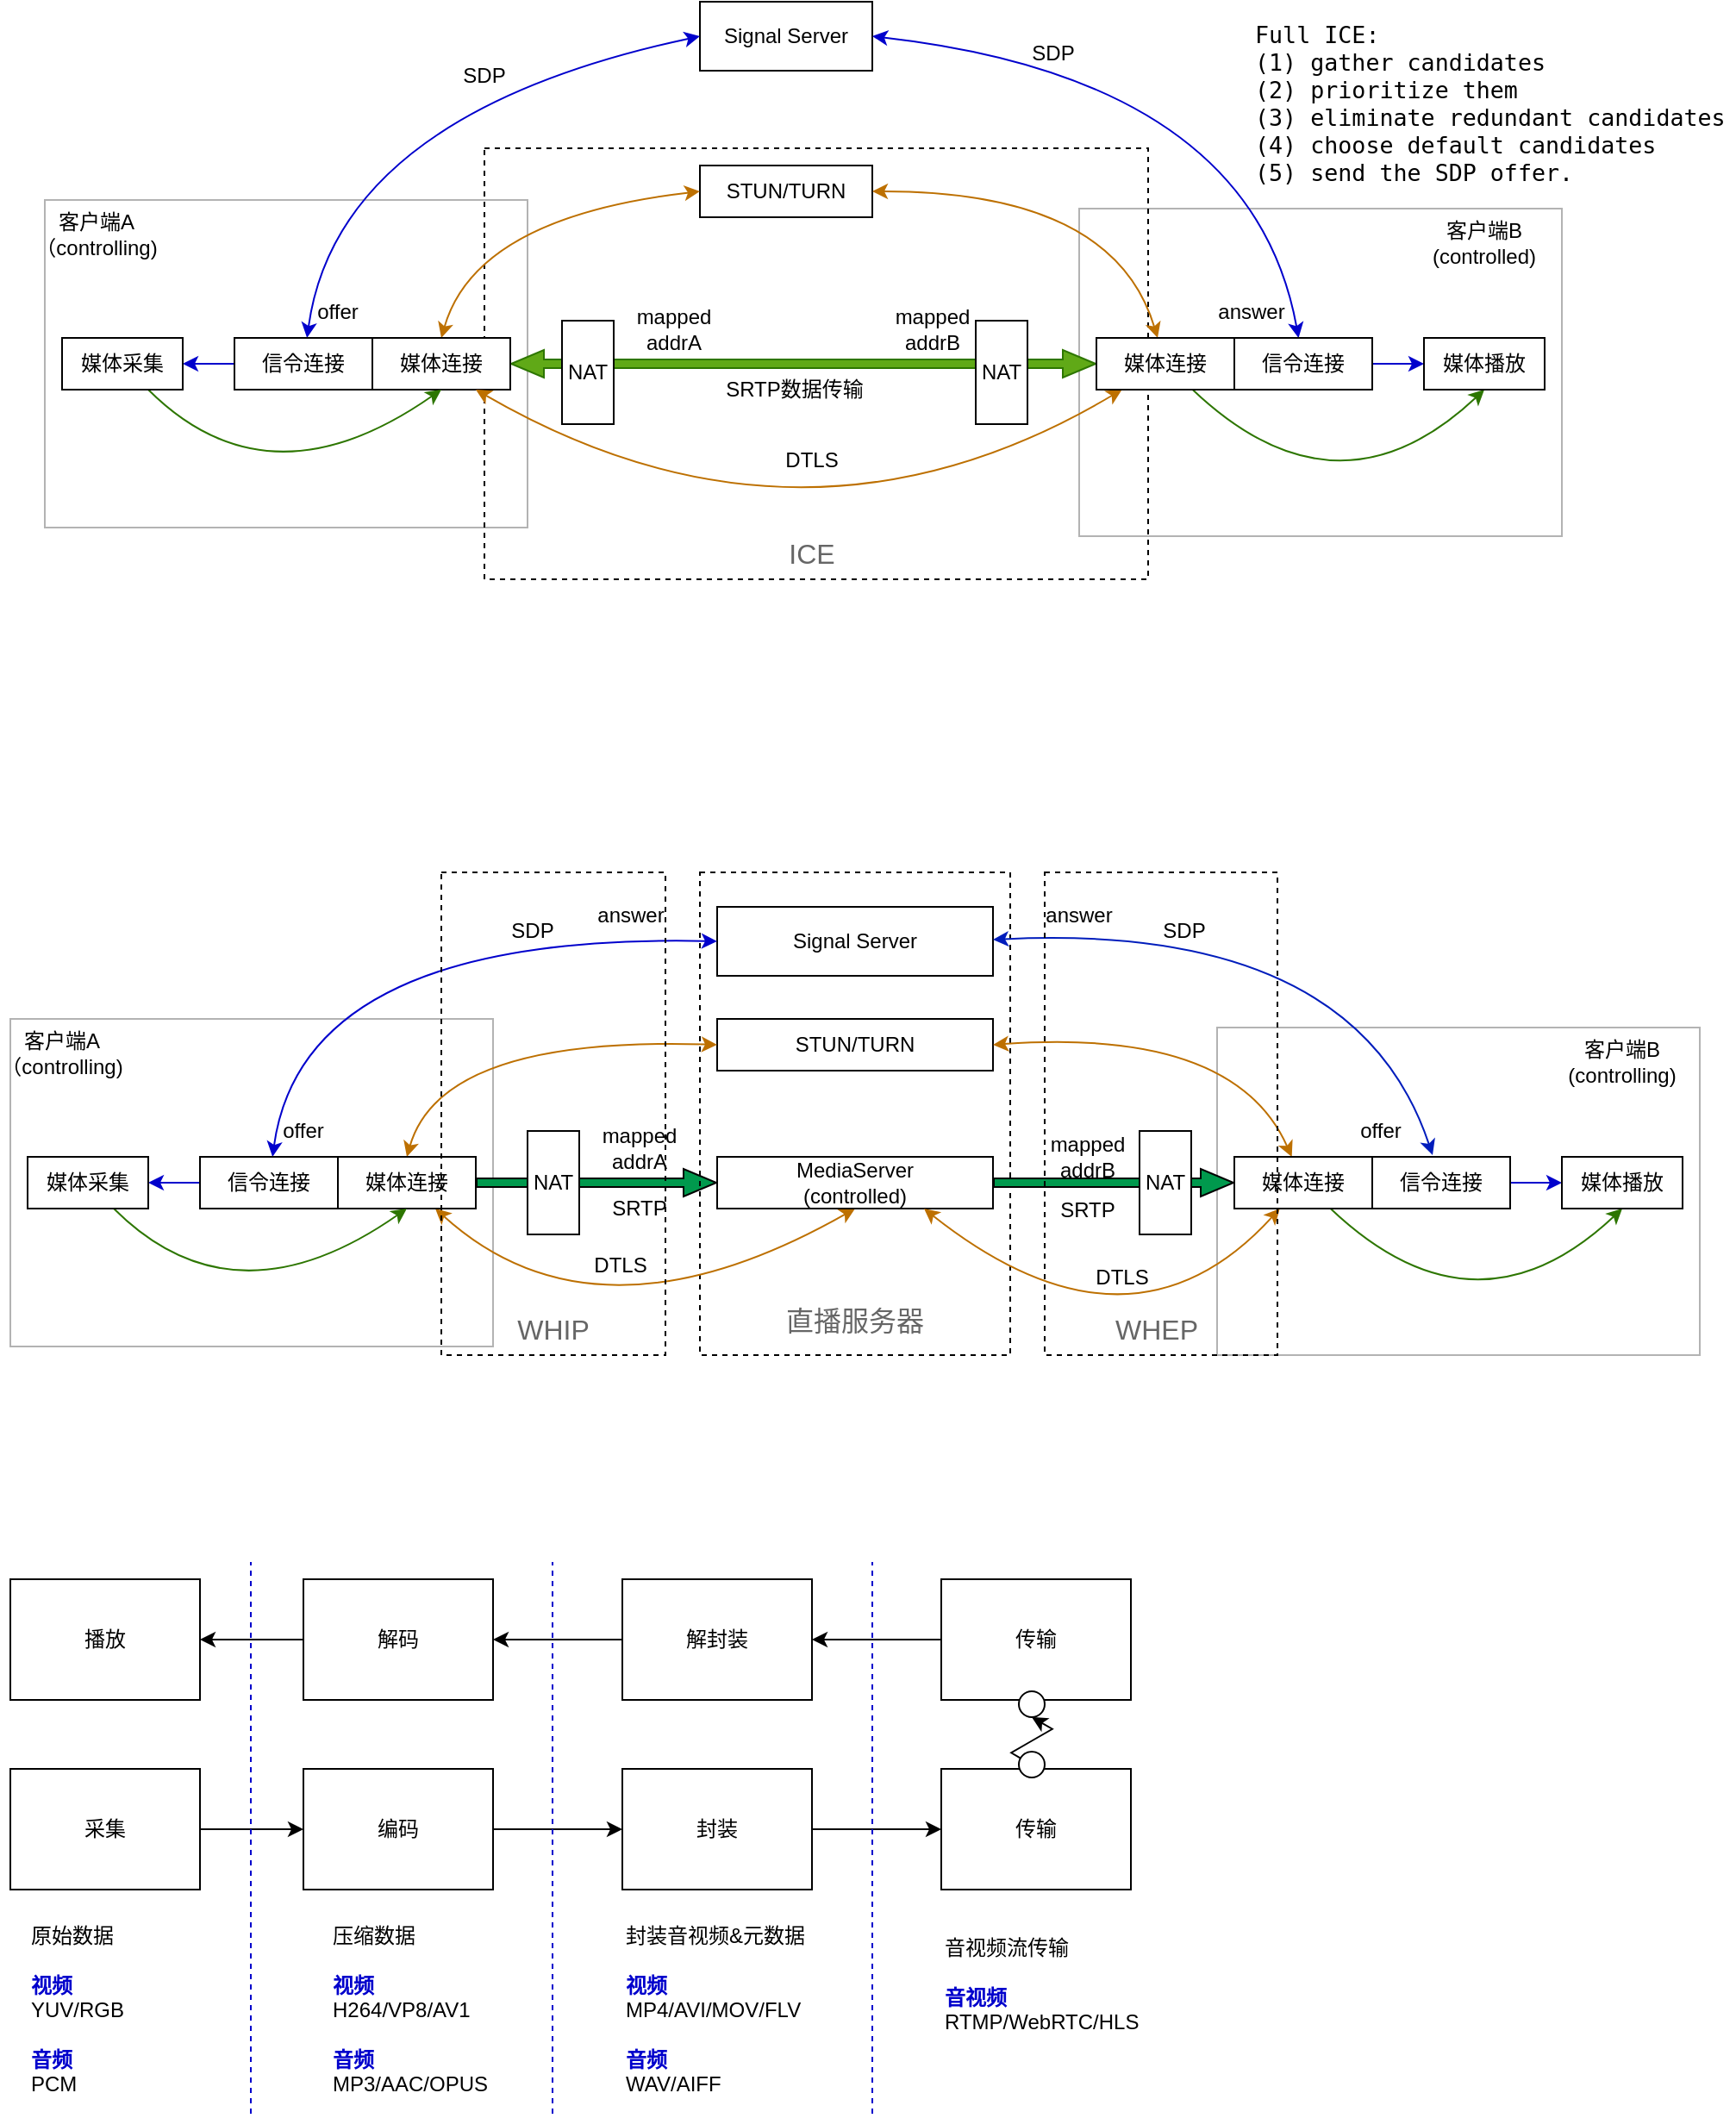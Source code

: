 <mxfile version="24.7.17">
  <diagram name="第 1 页" id="owkQgnzdtFRWlvkB8-gK">
    <mxGraphModel dx="1018" dy="654" grid="1" gridSize="10" guides="1" tooltips="1" connect="1" arrows="1" fold="1" page="1" pageScale="1" pageWidth="3300" pageHeight="4681" math="0" shadow="0">
      <root>
        <mxCell id="0" />
        <mxCell id="1" parent="0" />
        <mxCell id="veZpopAs-0BX4lOy77DJ-56" value="" style="rounded=0;whiteSpace=wrap;html=1;strokeColor=#B3B3B3;" vertex="1" parent="1">
          <mxGeometry x="310" y="705" width="280" height="190" as="geometry" />
        </mxCell>
        <mxCell id="veZpopAs-0BX4lOy77DJ-101" style="edgeStyle=orthogonalEdgeStyle;rounded=0;orthogonalLoop=1;jettySize=auto;html=1;entryX=0;entryY=0.5;entryDx=0;entryDy=0;shape=flexArrow;width=5;startWidth=10;endWidth=10;fillColor=#00994D;startArrow=none;startFill=0;" edge="1" parent="1" source="veZpopAs-0BX4lOy77DJ-65" target="veZpopAs-0BX4lOy77DJ-82">
          <mxGeometry relative="1" as="geometry" />
        </mxCell>
        <mxCell id="veZpopAs-0BX4lOy77DJ-1" value="" style="rounded=0;whiteSpace=wrap;html=1;strokeColor=#B3B3B3;" vertex="1" parent="1">
          <mxGeometry x="330" y="230" width="280" height="190" as="geometry" />
        </mxCell>
        <mxCell id="veZpopAs-0BX4lOy77DJ-22" value="" style="rounded=0;whiteSpace=wrap;html=1;strokeColor=#B3B3B3;" vertex="1" parent="1">
          <mxGeometry x="930" y="235" width="280" height="190" as="geometry" />
        </mxCell>
        <mxCell id="veZpopAs-0BX4lOy77DJ-43" value="" style="rounded=0;whiteSpace=wrap;html=1;dashed=1;fillColor=none;" vertex="1" parent="1">
          <mxGeometry x="585" y="200" width="385" height="250" as="geometry" />
        </mxCell>
        <mxCell id="veZpopAs-0BX4lOy77DJ-40" style="edgeStyle=orthogonalEdgeStyle;rounded=0;orthogonalLoop=1;jettySize=auto;html=1;entryX=0;entryY=0.5;entryDx=0;entryDy=0;shape=flexArrow;startArrow=block;width=5;startWidth=10;endWidth=10;fillColor=#60a917;strokeColor=#2D7600;" edge="1" parent="1" source="veZpopAs-0BX4lOy77DJ-7" target="veZpopAs-0BX4lOy77DJ-25">
          <mxGeometry relative="1" as="geometry" />
        </mxCell>
        <mxCell id="veZpopAs-0BX4lOy77DJ-3" value="Signal Server" style="rounded=0;whiteSpace=wrap;html=1;" vertex="1" parent="1">
          <mxGeometry x="710" y="115" width="100" height="40" as="geometry" />
        </mxCell>
        <mxCell id="veZpopAs-0BX4lOy77DJ-4" value="NAT" style="rounded=0;whiteSpace=wrap;html=1;" vertex="1" parent="1">
          <mxGeometry x="630" y="300" width="30" height="60" as="geometry" />
        </mxCell>
        <mxCell id="veZpopAs-0BX4lOy77DJ-5" value="NAT" style="rounded=0;whiteSpace=wrap;html=1;" vertex="1" parent="1">
          <mxGeometry x="870" y="300" width="30" height="60" as="geometry" />
        </mxCell>
        <mxCell id="veZpopAs-0BX4lOy77DJ-6" value="STUN/TURN" style="rounded=0;whiteSpace=wrap;html=1;" vertex="1" parent="1">
          <mxGeometry x="710" y="210" width="100" height="30" as="geometry" />
        </mxCell>
        <mxCell id="veZpopAs-0BX4lOy77DJ-11" style="rounded=0;orthogonalLoop=1;jettySize=auto;html=1;entryX=0;entryY=0.5;entryDx=0;entryDy=0;curved=1;exitX=0.5;exitY=0;exitDx=0;exitDy=0;startArrow=classic;startFill=1;fillColor=#f0a30a;strokeColor=#BD7000;" edge="1" parent="1" source="veZpopAs-0BX4lOy77DJ-7" target="veZpopAs-0BX4lOy77DJ-6">
          <mxGeometry relative="1" as="geometry">
            <Array as="points">
              <mxPoint x="580" y="240" />
            </Array>
          </mxGeometry>
        </mxCell>
        <mxCell id="veZpopAs-0BX4lOy77DJ-7" value="媒体连接" style="rounded=0;whiteSpace=wrap;html=1;" vertex="1" parent="1">
          <mxGeometry x="520" y="310" width="80" height="30" as="geometry" />
        </mxCell>
        <mxCell id="veZpopAs-0BX4lOy77DJ-15" style="rounded=0;orthogonalLoop=1;jettySize=auto;html=1;entryX=0;entryY=0.5;entryDx=0;entryDy=0;curved=1;startArrow=classic;startFill=1;strokeColor=#0000CC;" edge="1" parent="1" source="veZpopAs-0BX4lOy77DJ-8" target="veZpopAs-0BX4lOy77DJ-3">
          <mxGeometry relative="1" as="geometry">
            <Array as="points">
              <mxPoint x="500" y="180" />
            </Array>
          </mxGeometry>
        </mxCell>
        <mxCell id="veZpopAs-0BX4lOy77DJ-19" style="edgeStyle=orthogonalEdgeStyle;rounded=0;orthogonalLoop=1;jettySize=auto;html=1;entryX=1;entryY=0.5;entryDx=0;entryDy=0;strokeColor=#0000CC;" edge="1" parent="1" source="veZpopAs-0BX4lOy77DJ-8" target="veZpopAs-0BX4lOy77DJ-18">
          <mxGeometry relative="1" as="geometry" />
        </mxCell>
        <mxCell id="veZpopAs-0BX4lOy77DJ-8" value="信令连接" style="rounded=0;whiteSpace=wrap;html=1;" vertex="1" parent="1">
          <mxGeometry x="440" y="310" width="80" height="30" as="geometry" />
        </mxCell>
        <mxCell id="veZpopAs-0BX4lOy77DJ-9" value="客户端A（controlling)" style="text;html=1;align=center;verticalAlign=middle;whiteSpace=wrap;rounded=0;" vertex="1" parent="1">
          <mxGeometry x="330" y="235" width="60" height="30" as="geometry" />
        </mxCell>
        <mxCell id="veZpopAs-0BX4lOy77DJ-13" value="mapped&lt;div&gt;addrA&lt;/div&gt;" style="text;html=1;align=center;verticalAlign=middle;whiteSpace=wrap;rounded=0;" vertex="1" parent="1">
          <mxGeometry x="650" y="290" width="90" height="30" as="geometry" />
        </mxCell>
        <mxCell id="veZpopAs-0BX4lOy77DJ-14" value="mapped&lt;div&gt;addrB&lt;/div&gt;" style="text;html=1;align=center;verticalAlign=middle;whiteSpace=wrap;rounded=0;" vertex="1" parent="1">
          <mxGeometry x="800" y="290" width="90" height="30" as="geometry" />
        </mxCell>
        <mxCell id="veZpopAs-0BX4lOy77DJ-16" value="SDP" style="text;html=1;align=center;verticalAlign=middle;whiteSpace=wrap;rounded=0;" vertex="1" parent="1">
          <mxGeometry x="570" y="150" width="30" height="15" as="geometry" />
        </mxCell>
        <mxCell id="veZpopAs-0BX4lOy77DJ-17" value="offer" style="text;html=1;align=center;verticalAlign=middle;whiteSpace=wrap;rounded=0;" vertex="1" parent="1">
          <mxGeometry x="470" y="280" width="60" height="30" as="geometry" />
        </mxCell>
        <mxCell id="veZpopAs-0BX4lOy77DJ-20" style="rounded=0;orthogonalLoop=1;jettySize=auto;html=1;entryX=0.5;entryY=1;entryDx=0;entryDy=0;curved=1;fillColor=#60a917;strokeColor=#2D7600;" edge="1" parent="1" source="veZpopAs-0BX4lOy77DJ-18" target="veZpopAs-0BX4lOy77DJ-7">
          <mxGeometry relative="1" as="geometry">
            <Array as="points">
              <mxPoint x="460" y="410" />
            </Array>
          </mxGeometry>
        </mxCell>
        <mxCell id="veZpopAs-0BX4lOy77DJ-18" value="媒体采集" style="rounded=0;whiteSpace=wrap;html=1;" vertex="1" parent="1">
          <mxGeometry x="340" y="310" width="70" height="30" as="geometry" />
        </mxCell>
        <mxCell id="veZpopAs-0BX4lOy77DJ-31" style="rounded=0;orthogonalLoop=1;jettySize=auto;html=1;entryX=1;entryY=0.5;entryDx=0;entryDy=0;curved=1;startArrow=classic;startFill=1;strokeColor=#0000CC;" edge="1" parent="1" source="veZpopAs-0BX4lOy77DJ-23" target="veZpopAs-0BX4lOy77DJ-3">
          <mxGeometry relative="1" as="geometry">
            <Array as="points">
              <mxPoint x="1030" y="160" />
            </Array>
          </mxGeometry>
        </mxCell>
        <mxCell id="veZpopAs-0BX4lOy77DJ-50" style="edgeStyle=orthogonalEdgeStyle;rounded=0;orthogonalLoop=1;jettySize=auto;html=1;strokeColor=#0000CC;" edge="1" parent="1" source="veZpopAs-0BX4lOy77DJ-23" target="veZpopAs-0BX4lOy77DJ-29">
          <mxGeometry relative="1" as="geometry" />
        </mxCell>
        <mxCell id="veZpopAs-0BX4lOy77DJ-23" value="信令连接" style="rounded=0;whiteSpace=wrap;html=1;" vertex="1" parent="1">
          <mxGeometry x="1020" y="310" width="80" height="30" as="geometry" />
        </mxCell>
        <mxCell id="veZpopAs-0BX4lOy77DJ-30" style="rounded=0;orthogonalLoop=1;jettySize=auto;html=1;entryX=1;entryY=0.5;entryDx=0;entryDy=0;curved=1;startArrow=classic;startFill=1;fillColor=#f0a30a;strokeColor=#BD7000;" edge="1" parent="1" source="veZpopAs-0BX4lOy77DJ-25" target="veZpopAs-0BX4lOy77DJ-6">
          <mxGeometry relative="1" as="geometry">
            <Array as="points">
              <mxPoint x="950" y="225" />
            </Array>
          </mxGeometry>
        </mxCell>
        <mxCell id="veZpopAs-0BX4lOy77DJ-42" style="rounded=0;orthogonalLoop=1;jettySize=auto;html=1;entryX=0.5;entryY=1;entryDx=0;entryDy=0;curved=1;fillColor=#60a917;strokeColor=#2D7600;" edge="1" parent="1" source="veZpopAs-0BX4lOy77DJ-25" target="veZpopAs-0BX4lOy77DJ-29">
          <mxGeometry relative="1" as="geometry">
            <Array as="points">
              <mxPoint x="1080" y="420" />
            </Array>
          </mxGeometry>
        </mxCell>
        <mxCell id="veZpopAs-0BX4lOy77DJ-45" style="rounded=0;orthogonalLoop=1;jettySize=auto;html=1;entryX=0.75;entryY=1;entryDx=0;entryDy=0;curved=1;startArrow=classic;startFill=1;fillColor=#f0a30a;strokeColor=#BD7000;" edge="1" parent="1" source="veZpopAs-0BX4lOy77DJ-25" target="veZpopAs-0BX4lOy77DJ-7">
          <mxGeometry relative="1" as="geometry">
            <Array as="points">
              <mxPoint x="770" y="450" />
            </Array>
          </mxGeometry>
        </mxCell>
        <mxCell id="veZpopAs-0BX4lOy77DJ-25" value="媒体连接" style="rounded=0;whiteSpace=wrap;html=1;" vertex="1" parent="1">
          <mxGeometry x="940" y="310" width="80" height="30" as="geometry" />
        </mxCell>
        <mxCell id="veZpopAs-0BX4lOy77DJ-26" value="客户端B&lt;div&gt;(controlled)&lt;/div&gt;" style="text;html=1;align=center;verticalAlign=middle;whiteSpace=wrap;rounded=0;" vertex="1" parent="1">
          <mxGeometry x="1135" y="240" width="60" height="30" as="geometry" />
        </mxCell>
        <mxCell id="veZpopAs-0BX4lOy77DJ-29" value="媒体播放" style="rounded=0;whiteSpace=wrap;html=1;" vertex="1" parent="1">
          <mxGeometry x="1130" y="310" width="70" height="30" as="geometry" />
        </mxCell>
        <mxCell id="veZpopAs-0BX4lOy77DJ-32" value="answer" style="text;html=1;align=center;verticalAlign=middle;whiteSpace=wrap;rounded=0;" vertex="1" parent="1">
          <mxGeometry x="1000" y="280" width="60" height="30" as="geometry" />
        </mxCell>
        <mxCell id="veZpopAs-0BX4lOy77DJ-33" value="SDP" style="text;html=1;align=center;verticalAlign=middle;whiteSpace=wrap;rounded=0;" vertex="1" parent="1">
          <mxGeometry x="900" y="140" width="30" height="10" as="geometry" />
        </mxCell>
        <mxCell id="veZpopAs-0BX4lOy77DJ-44" value="&lt;font style=&quot;font-size: 16px;&quot;&gt;ICE&lt;/font&gt;" style="text;html=1;align=center;verticalAlign=middle;whiteSpace=wrap;rounded=0;fontColor=#666666;" vertex="1" parent="1">
          <mxGeometry x="740" y="420" width="70" height="30" as="geometry" />
        </mxCell>
        <mxCell id="veZpopAs-0BX4lOy77DJ-46" value="DTLS" style="text;html=1;align=center;verticalAlign=middle;whiteSpace=wrap;rounded=0;" vertex="1" parent="1">
          <mxGeometry x="760" y="376" width="30" height="10" as="geometry" />
        </mxCell>
        <mxCell id="veZpopAs-0BX4lOy77DJ-51" value="&lt;pre class=&quot;newpage&quot; style=&quot;font-size: 13.333px; margin-top: 0px; margin-bottom: 0px; break-before: page; color: rgb(0, 0, 0); font-style: normal; font-variant-ligatures: normal; font-variant-caps: normal; font-weight: 400; letter-spacing: normal; orphans: 2; text-align: start; text-indent: 0px; text-transform: none; widows: 2; word-spacing: 0px; -webkit-text-stroke-width: 0px; text-decoration-thickness: initial; text-decoration-style: initial; text-decoration-color: initial;&quot;&gt;Full ICE:&lt;/pre&gt;&lt;pre class=&quot;newpage&quot; style=&quot;font-size: 13.333px; margin-top: 0px; margin-bottom: 0px; break-before: page; color: rgb(0, 0, 0); font-style: normal; font-variant-ligatures: normal; font-variant-caps: normal; font-weight: 400; letter-spacing: normal; orphans: 2; text-align: start; text-indent: 0px; text-transform: none; widows: 2; word-spacing: 0px; -webkit-text-stroke-width: 0px; text-decoration-thickness: initial; text-decoration-style: initial; text-decoration-color: initial;&quot;&gt;(1) gather candidates&lt;/pre&gt;&lt;pre class=&quot;newpage&quot; style=&quot;font-size: 13.333px; margin-top: 0px; margin-bottom: 0px; break-before: page; color: rgb(0, 0, 0); font-style: normal; font-variant-ligatures: normal; font-variant-caps: normal; font-weight: 400; letter-spacing: normal; orphans: 2; text-align: start; text-indent: 0px; text-transform: none; widows: 2; word-spacing: 0px; -webkit-text-stroke-width: 0px; text-decoration-thickness: initial; text-decoration-style: initial; text-decoration-color: initial;&quot;&gt;(2) prioritize them&lt;/pre&gt;&lt;pre class=&quot;newpage&quot; style=&quot;font-size: 13.333px; margin-top: 0px; margin-bottom: 0px; break-before: page; color: rgb(0, 0, 0); font-style: normal; font-variant-ligatures: normal; font-variant-caps: normal; font-weight: 400; letter-spacing: normal; orphans: 2; text-align: start; text-indent: 0px; text-transform: none; widows: 2; word-spacing: 0px; -webkit-text-stroke-width: 0px; text-decoration-thickness: initial; text-decoration-style: initial; text-decoration-color: initial;&quot;&gt;(3) eliminate redundant candidates&lt;/pre&gt;&lt;pre class=&quot;newpage&quot; style=&quot;font-size: 13.333px; margin-top: 0px; margin-bottom: 0px; break-before: page; color: rgb(0, 0, 0); font-style: normal; font-variant-ligatures: normal; font-variant-caps: normal; font-weight: 400; letter-spacing: normal; orphans: 2; text-align: start; text-indent: 0px; text-transform: none; widows: 2; word-spacing: 0px; -webkit-text-stroke-width: 0px; text-decoration-thickness: initial; text-decoration-style: initial; text-decoration-color: initial;&quot;&gt;(4) choose default candidates&lt;/pre&gt;&lt;pre class=&quot;newpage&quot; style=&quot;font-size: 13.333px; margin-top: 0px; margin-bottom: 0px; break-before: page; color: rgb(0, 0, 0); font-style: normal; font-variant-ligatures: normal; font-variant-caps: normal; font-weight: 400; letter-spacing: normal; orphans: 2; text-align: start; text-indent: 0px; text-transform: none; widows: 2; word-spacing: 0px; -webkit-text-stroke-width: 0px; text-decoration-thickness: initial; text-decoration-style: initial; text-decoration-color: initial;&quot;&gt;(5) send the SDP offer.&lt;/pre&gt;" style="text;whiteSpace=wrap;html=1;" vertex="1" parent="1">
          <mxGeometry x="1030" y="120" width="280" height="115" as="geometry" />
        </mxCell>
        <mxCell id="veZpopAs-0BX4lOy77DJ-55" value="SRTP数据传输" style="text;html=1;align=center;verticalAlign=middle;whiteSpace=wrap;rounded=0;" vertex="1" parent="1">
          <mxGeometry x="720" y="335" width="90" height="10" as="geometry" />
        </mxCell>
        <mxCell id="veZpopAs-0BX4lOy77DJ-58" value="" style="rounded=0;whiteSpace=wrap;html=1;dashed=1;fillColor=none;" vertex="1" parent="1">
          <mxGeometry x="710" y="620" width="180" height="280" as="geometry" />
        </mxCell>
        <mxCell id="veZpopAs-0BX4lOy77DJ-60" value="Signal Server" style="rounded=0;whiteSpace=wrap;html=1;" vertex="1" parent="1">
          <mxGeometry x="720" y="640" width="160" height="40" as="geometry" />
        </mxCell>
        <mxCell id="veZpopAs-0BX4lOy77DJ-61" value="NAT" style="rounded=0;whiteSpace=wrap;html=1;" vertex="1" parent="1">
          <mxGeometry x="610" y="770" width="30" height="60" as="geometry" />
        </mxCell>
        <mxCell id="veZpopAs-0BX4lOy77DJ-63" value="STUN/TURN" style="rounded=0;whiteSpace=wrap;html=1;" vertex="1" parent="1">
          <mxGeometry x="720" y="705" width="160" height="30" as="geometry" />
        </mxCell>
        <mxCell id="veZpopAs-0BX4lOy77DJ-64" style="rounded=0;orthogonalLoop=1;jettySize=auto;html=1;entryX=0;entryY=0.5;entryDx=0;entryDy=0;curved=1;exitX=0.5;exitY=0;exitDx=0;exitDy=0;startArrow=classic;startFill=1;fillColor=#f0a30a;strokeColor=#BD7000;" edge="1" parent="1" source="veZpopAs-0BX4lOy77DJ-65" target="veZpopAs-0BX4lOy77DJ-63">
          <mxGeometry relative="1" as="geometry">
            <Array as="points">
              <mxPoint x="560" y="715" />
            </Array>
          </mxGeometry>
        </mxCell>
        <mxCell id="veZpopAs-0BX4lOy77DJ-112" style="rounded=0;orthogonalLoop=1;jettySize=auto;html=1;entryX=0.5;entryY=1;entryDx=0;entryDy=0;curved=1;fillColor=#f0a30a;strokeColor=#BD7000;startArrow=classic;startFill=1;" edge="1" parent="1" source="veZpopAs-0BX4lOy77DJ-65" target="veZpopAs-0BX4lOy77DJ-82">
          <mxGeometry relative="1" as="geometry">
            <Array as="points">
              <mxPoint x="650" y="900" />
            </Array>
          </mxGeometry>
        </mxCell>
        <mxCell id="veZpopAs-0BX4lOy77DJ-65" value="媒体连接" style="rounded=0;whiteSpace=wrap;html=1;" vertex="1" parent="1">
          <mxGeometry x="500" y="785" width="80" height="30" as="geometry" />
        </mxCell>
        <mxCell id="veZpopAs-0BX4lOy77DJ-66" style="rounded=0;orthogonalLoop=1;jettySize=auto;html=1;entryX=0;entryY=0.5;entryDx=0;entryDy=0;curved=1;startArrow=classic;startFill=1;strokeColor=#0000CC;" edge="1" parent="1" source="veZpopAs-0BX4lOy77DJ-68" target="veZpopAs-0BX4lOy77DJ-60">
          <mxGeometry relative="1" as="geometry">
            <Array as="points">
              <mxPoint x="480" y="655" />
            </Array>
          </mxGeometry>
        </mxCell>
        <mxCell id="veZpopAs-0BX4lOy77DJ-67" style="edgeStyle=orthogonalEdgeStyle;rounded=0;orthogonalLoop=1;jettySize=auto;html=1;entryX=1;entryY=0.5;entryDx=0;entryDy=0;strokeColor=#0000CC;" edge="1" parent="1" source="veZpopAs-0BX4lOy77DJ-68" target="veZpopAs-0BX4lOy77DJ-75">
          <mxGeometry relative="1" as="geometry" />
        </mxCell>
        <mxCell id="veZpopAs-0BX4lOy77DJ-68" value="信令连接" style="rounded=0;whiteSpace=wrap;html=1;" vertex="1" parent="1">
          <mxGeometry x="420" y="785" width="80" height="30" as="geometry" />
        </mxCell>
        <mxCell id="veZpopAs-0BX4lOy77DJ-69" value="客户端A（controlling)" style="text;html=1;align=center;verticalAlign=middle;whiteSpace=wrap;rounded=0;" vertex="1" parent="1">
          <mxGeometry x="310" y="710" width="60" height="30" as="geometry" />
        </mxCell>
        <mxCell id="veZpopAs-0BX4lOy77DJ-70" value="mapped&lt;div&gt;addrA&lt;/div&gt;" style="text;html=1;align=center;verticalAlign=middle;whiteSpace=wrap;rounded=0;" vertex="1" parent="1">
          <mxGeometry x="630" y="765" width="90" height="30" as="geometry" />
        </mxCell>
        <mxCell id="veZpopAs-0BX4lOy77DJ-71" value="mapped&lt;div&gt;addrB&lt;/div&gt;" style="text;html=1;align=center;verticalAlign=middle;whiteSpace=wrap;rounded=0;" vertex="1" parent="1">
          <mxGeometry x="890" y="770" width="90" height="30" as="geometry" />
        </mxCell>
        <mxCell id="veZpopAs-0BX4lOy77DJ-72" value="SDP" style="text;html=1;align=center;verticalAlign=middle;whiteSpace=wrap;rounded=0;" vertex="1" parent="1">
          <mxGeometry x="598" y="646" width="30" height="15" as="geometry" />
        </mxCell>
        <mxCell id="veZpopAs-0BX4lOy77DJ-73" value="offer" style="text;html=1;align=center;verticalAlign=middle;whiteSpace=wrap;rounded=0;" vertex="1" parent="1">
          <mxGeometry x="450" y="755" width="60" height="30" as="geometry" />
        </mxCell>
        <mxCell id="veZpopAs-0BX4lOy77DJ-74" style="rounded=0;orthogonalLoop=1;jettySize=auto;html=1;entryX=0.5;entryY=1;entryDx=0;entryDy=0;curved=1;fillColor=#60a917;strokeColor=#2D7600;" edge="1" parent="1" source="veZpopAs-0BX4lOy77DJ-75" target="veZpopAs-0BX4lOy77DJ-65">
          <mxGeometry relative="1" as="geometry">
            <Array as="points">
              <mxPoint x="440" y="885" />
            </Array>
          </mxGeometry>
        </mxCell>
        <mxCell id="veZpopAs-0BX4lOy77DJ-75" value="媒体采集" style="rounded=0;whiteSpace=wrap;html=1;" vertex="1" parent="1">
          <mxGeometry x="320" y="785" width="70" height="30" as="geometry" />
        </mxCell>
        <mxCell id="veZpopAs-0BX4lOy77DJ-82" value="&lt;div&gt;MediaServer&lt;/div&gt;&lt;div&gt;(controlled)&lt;/div&gt;" style="rounded=0;whiteSpace=wrap;html=1;" vertex="1" parent="1">
          <mxGeometry x="720" y="785" width="160" height="30" as="geometry" />
        </mxCell>
        <mxCell id="veZpopAs-0BX4lOy77DJ-87" value="&lt;font style=&quot;font-size: 16px;&quot;&gt;直播服务器&lt;/font&gt;" style="text;html=1;align=center;verticalAlign=middle;whiteSpace=wrap;rounded=0;fontColor=#666666;" vertex="1" parent="1">
          <mxGeometry x="750" y="865" width="100" height="30" as="geometry" />
        </mxCell>
        <mxCell id="veZpopAs-0BX4lOy77DJ-88" value="DTLS" style="text;html=1;align=center;verticalAlign=middle;whiteSpace=wrap;rounded=0;" vertex="1" parent="1">
          <mxGeometry x="649" y="843" width="30" height="10" as="geometry" />
        </mxCell>
        <mxCell id="veZpopAs-0BX4lOy77DJ-90" value="SRTP" style="text;html=1;align=center;verticalAlign=middle;whiteSpace=wrap;rounded=0;" vertex="1" parent="1">
          <mxGeometry x="650" y="810" width="50" height="10" as="geometry" />
        </mxCell>
        <mxCell id="veZpopAs-0BX4lOy77DJ-91" value="" style="rounded=0;whiteSpace=wrap;html=1;strokeColor=#B3B3B3;" vertex="1" parent="1">
          <mxGeometry x="1010" y="710" width="280" height="190" as="geometry" />
        </mxCell>
        <mxCell id="veZpopAs-0BX4lOy77DJ-92" style="edgeStyle=orthogonalEdgeStyle;rounded=0;orthogonalLoop=1;jettySize=auto;html=1;strokeColor=#0000CC;" edge="1" parent="1" source="veZpopAs-0BX4lOy77DJ-93" target="veZpopAs-0BX4lOy77DJ-97">
          <mxGeometry relative="1" as="geometry" />
        </mxCell>
        <mxCell id="veZpopAs-0BX4lOy77DJ-108" style="rounded=0;orthogonalLoop=1;jettySize=auto;html=1;entryX=1;entryY=0.5;entryDx=0;entryDy=0;curved=1;fillColor=#0050ef;strokeColor=#001DBC;startArrow=classic;startFill=1;" edge="1" parent="1">
          <mxGeometry relative="1" as="geometry">
            <mxPoint x="1135" y="784" as="sourcePoint" />
            <mxPoint x="880" y="659" as="targetPoint" />
            <Array as="points">
              <mxPoint x="1090" y="649" />
            </Array>
          </mxGeometry>
        </mxCell>
        <mxCell id="veZpopAs-0BX4lOy77DJ-93" value="信令连接" style="rounded=0;whiteSpace=wrap;html=1;" vertex="1" parent="1">
          <mxGeometry x="1100" y="785" width="80" height="30" as="geometry" />
        </mxCell>
        <mxCell id="veZpopAs-0BX4lOy77DJ-94" style="rounded=0;orthogonalLoop=1;jettySize=auto;html=1;entryX=0.5;entryY=1;entryDx=0;entryDy=0;curved=1;fillColor=#60a917;strokeColor=#2D7600;" edge="1" parent="1" source="veZpopAs-0BX4lOy77DJ-95" target="veZpopAs-0BX4lOy77DJ-97">
          <mxGeometry relative="1" as="geometry">
            <Array as="points">
              <mxPoint x="1160" y="895" />
            </Array>
          </mxGeometry>
        </mxCell>
        <mxCell id="veZpopAs-0BX4lOy77DJ-103" style="edgeStyle=orthogonalEdgeStyle;rounded=0;orthogonalLoop=1;jettySize=auto;html=1;entryX=1;entryY=0.5;entryDx=0;entryDy=0;strokeColor=default;shape=flexArrow;startArrow=block;width=5;startWidth=10;endWidth=10;fillColor=#00994D;endArrow=none;endFill=0;" edge="1" parent="1" source="veZpopAs-0BX4lOy77DJ-95" target="veZpopAs-0BX4lOy77DJ-82">
          <mxGeometry relative="1" as="geometry" />
        </mxCell>
        <mxCell id="veZpopAs-0BX4lOy77DJ-107" style="rounded=0;orthogonalLoop=1;jettySize=auto;html=1;entryX=1;entryY=0.5;entryDx=0;entryDy=0;curved=1;startArrow=classic;startFill=1;strokeColor=#BD7000;fillColor=#f0a30a;" edge="1" parent="1" source="veZpopAs-0BX4lOy77DJ-95" target="veZpopAs-0BX4lOy77DJ-63">
          <mxGeometry relative="1" as="geometry">
            <Array as="points">
              <mxPoint x="1020" y="710" />
            </Array>
          </mxGeometry>
        </mxCell>
        <mxCell id="veZpopAs-0BX4lOy77DJ-113" style="rounded=0;orthogonalLoop=1;jettySize=auto;html=1;entryX=0.75;entryY=1;entryDx=0;entryDy=0;curved=1;startArrow=classic;startFill=1;fillColor=#f0a30a;strokeColor=#BD7000;" edge="1" parent="1" source="veZpopAs-0BX4lOy77DJ-95" target="veZpopAs-0BX4lOy77DJ-82">
          <mxGeometry relative="1" as="geometry">
            <Array as="points">
              <mxPoint x="960" y="910" />
            </Array>
          </mxGeometry>
        </mxCell>
        <mxCell id="veZpopAs-0BX4lOy77DJ-95" value="媒体连接" style="rounded=0;whiteSpace=wrap;html=1;" vertex="1" parent="1">
          <mxGeometry x="1020" y="785" width="80" height="30" as="geometry" />
        </mxCell>
        <mxCell id="veZpopAs-0BX4lOy77DJ-96" value="客户端B&lt;div&gt;(controlling)&lt;/div&gt;" style="text;html=1;align=center;verticalAlign=middle;whiteSpace=wrap;rounded=0;" vertex="1" parent="1">
          <mxGeometry x="1215" y="715" width="60" height="30" as="geometry" />
        </mxCell>
        <mxCell id="veZpopAs-0BX4lOy77DJ-97" value="媒体播放" style="rounded=0;whiteSpace=wrap;html=1;" vertex="1" parent="1">
          <mxGeometry x="1210" y="785" width="70" height="30" as="geometry" />
        </mxCell>
        <mxCell id="veZpopAs-0BX4lOy77DJ-98" value="answer" style="text;html=1;align=center;verticalAlign=middle;whiteSpace=wrap;rounded=0;" vertex="1" parent="1">
          <mxGeometry x="640" y="630" width="60" height="30" as="geometry" />
        </mxCell>
        <mxCell id="veZpopAs-0BX4lOy77DJ-100" value="SRTP" style="text;html=1;align=center;verticalAlign=middle;whiteSpace=wrap;rounded=0;" vertex="1" parent="1">
          <mxGeometry x="910" y="811" width="50" height="10" as="geometry" />
        </mxCell>
        <mxCell id="veZpopAs-0BX4lOy77DJ-106" value="NAT" style="rounded=0;whiteSpace=wrap;html=1;" vertex="1" parent="1">
          <mxGeometry x="965" y="770" width="30" height="60" as="geometry" />
        </mxCell>
        <mxCell id="veZpopAs-0BX4lOy77DJ-109" value="answer" style="text;html=1;align=center;verticalAlign=middle;whiteSpace=wrap;rounded=0;" vertex="1" parent="1">
          <mxGeometry x="900" y="630" width="60" height="30" as="geometry" />
        </mxCell>
        <mxCell id="veZpopAs-0BX4lOy77DJ-110" value="offer" style="text;html=1;align=center;verticalAlign=middle;whiteSpace=wrap;rounded=0;" vertex="1" parent="1">
          <mxGeometry x="1075" y="755" width="60" height="30" as="geometry" />
        </mxCell>
        <mxCell id="veZpopAs-0BX4lOy77DJ-111" value="SDP" style="text;html=1;align=center;verticalAlign=middle;whiteSpace=wrap;rounded=0;" vertex="1" parent="1">
          <mxGeometry x="976" y="646" width="30" height="15" as="geometry" />
        </mxCell>
        <mxCell id="veZpopAs-0BX4lOy77DJ-114" value="DTLS" style="text;html=1;align=center;verticalAlign=middle;whiteSpace=wrap;rounded=0;" vertex="1" parent="1">
          <mxGeometry x="940" y="850" width="30" height="10" as="geometry" />
        </mxCell>
        <mxCell id="veZpopAs-0BX4lOy77DJ-120" value="" style="rounded=0;whiteSpace=wrap;html=1;dashed=1;fillColor=none;" vertex="1" parent="1">
          <mxGeometry x="560" y="620" width="130" height="280" as="geometry" />
        </mxCell>
        <mxCell id="veZpopAs-0BX4lOy77DJ-121" value="" style="rounded=0;whiteSpace=wrap;html=1;dashed=1;fillColor=none;" vertex="1" parent="1">
          <mxGeometry x="910" y="620" width="135" height="280" as="geometry" />
        </mxCell>
        <mxCell id="veZpopAs-0BX4lOy77DJ-122" value="&lt;font style=&quot;font-size: 16px;&quot;&gt;WHIP&lt;/font&gt;" style="text;html=1;align=center;verticalAlign=middle;whiteSpace=wrap;rounded=0;fontColor=#666666;" vertex="1" parent="1">
          <mxGeometry x="590" y="870" width="70" height="30" as="geometry" />
        </mxCell>
        <mxCell id="veZpopAs-0BX4lOy77DJ-123" value="&lt;font style=&quot;font-size: 16px;&quot;&gt;WHEP&lt;/font&gt;" style="text;html=1;align=center;verticalAlign=middle;whiteSpace=wrap;rounded=0;fontColor=#666666;" vertex="1" parent="1">
          <mxGeometry x="940" y="870" width="70" height="30" as="geometry" />
        </mxCell>
        <mxCell id="veZpopAs-0BX4lOy77DJ-131" style="edgeStyle=orthogonalEdgeStyle;rounded=0;orthogonalLoop=1;jettySize=auto;html=1;" edge="1" parent="1" source="veZpopAs-0BX4lOy77DJ-124" target="veZpopAs-0BX4lOy77DJ-128">
          <mxGeometry relative="1" as="geometry" />
        </mxCell>
        <mxCell id="veZpopAs-0BX4lOy77DJ-124" value="采集" style="rounded=0;whiteSpace=wrap;html=1;" vertex="1" parent="1">
          <mxGeometry x="310" y="1140" width="110" height="70" as="geometry" />
        </mxCell>
        <mxCell id="veZpopAs-0BX4lOy77DJ-132" style="edgeStyle=orthogonalEdgeStyle;rounded=0;orthogonalLoop=1;jettySize=auto;html=1;entryX=0;entryY=0.5;entryDx=0;entryDy=0;" edge="1" parent="1" source="veZpopAs-0BX4lOy77DJ-128" target="veZpopAs-0BX4lOy77DJ-129">
          <mxGeometry relative="1" as="geometry" />
        </mxCell>
        <mxCell id="veZpopAs-0BX4lOy77DJ-128" value="编码" style="rounded=0;whiteSpace=wrap;html=1;" vertex="1" parent="1">
          <mxGeometry x="480" y="1140" width="110" height="70" as="geometry" />
        </mxCell>
        <mxCell id="veZpopAs-0BX4lOy77DJ-133" style="edgeStyle=orthogonalEdgeStyle;rounded=0;orthogonalLoop=1;jettySize=auto;html=1;entryX=0;entryY=0.5;entryDx=0;entryDy=0;" edge="1" parent="1" source="veZpopAs-0BX4lOy77DJ-129" target="veZpopAs-0BX4lOy77DJ-130">
          <mxGeometry relative="1" as="geometry" />
        </mxCell>
        <mxCell id="veZpopAs-0BX4lOy77DJ-129" value="封装" style="rounded=0;whiteSpace=wrap;html=1;" vertex="1" parent="1">
          <mxGeometry x="665" y="1140" width="110" height="70" as="geometry" />
        </mxCell>
        <mxCell id="veZpopAs-0BX4lOy77DJ-130" value="传输" style="rounded=0;whiteSpace=wrap;html=1;" vertex="1" parent="1">
          <mxGeometry x="850" y="1140" width="110" height="70" as="geometry" />
        </mxCell>
        <mxCell id="veZpopAs-0BX4lOy77DJ-150" style="edgeStyle=orthogonalEdgeStyle;rounded=0;orthogonalLoop=1;jettySize=auto;html=1;entryX=1;entryY=0.5;entryDx=0;entryDy=0;" edge="1" parent="1" source="veZpopAs-0BX4lOy77DJ-135" target="veZpopAs-0BX4lOy77DJ-137">
          <mxGeometry relative="1" as="geometry" />
        </mxCell>
        <mxCell id="veZpopAs-0BX4lOy77DJ-135" value="传输" style="rounded=0;whiteSpace=wrap;html=1;" vertex="1" parent="1">
          <mxGeometry x="850" y="1030" width="110" height="70" as="geometry" />
        </mxCell>
        <mxCell id="veZpopAs-0BX4lOy77DJ-151" style="edgeStyle=orthogonalEdgeStyle;rounded=0;orthogonalLoop=1;jettySize=auto;html=1;" edge="1" parent="1" source="veZpopAs-0BX4lOy77DJ-137" target="veZpopAs-0BX4lOy77DJ-139">
          <mxGeometry relative="1" as="geometry" />
        </mxCell>
        <mxCell id="veZpopAs-0BX4lOy77DJ-137" value="解封装" style="rounded=0;whiteSpace=wrap;html=1;" vertex="1" parent="1">
          <mxGeometry x="665" y="1030" width="110" height="70" as="geometry" />
        </mxCell>
        <mxCell id="veZpopAs-0BX4lOy77DJ-152" style="edgeStyle=orthogonalEdgeStyle;rounded=0;orthogonalLoop=1;jettySize=auto;html=1;entryX=1;entryY=0.5;entryDx=0;entryDy=0;" edge="1" parent="1" source="veZpopAs-0BX4lOy77DJ-139" target="veZpopAs-0BX4lOy77DJ-140">
          <mxGeometry relative="1" as="geometry" />
        </mxCell>
        <mxCell id="veZpopAs-0BX4lOy77DJ-139" value="解码" style="rounded=0;whiteSpace=wrap;html=1;" vertex="1" parent="1">
          <mxGeometry x="480" y="1030" width="110" height="70" as="geometry" />
        </mxCell>
        <mxCell id="veZpopAs-0BX4lOy77DJ-140" value="播放" style="rounded=0;whiteSpace=wrap;html=1;" vertex="1" parent="1">
          <mxGeometry x="310" y="1030" width="110" height="70" as="geometry" />
        </mxCell>
        <mxCell id="veZpopAs-0BX4lOy77DJ-149" style="edgeStyle=isometricEdgeStyle;rounded=0;orthogonalLoop=1;jettySize=auto;html=1;entryX=0.5;entryY=1;entryDx=0;entryDy=0;elbow=vertical;" edge="1" parent="1" source="veZpopAs-0BX4lOy77DJ-146" target="veZpopAs-0BX4lOy77DJ-148">
          <mxGeometry relative="1" as="geometry" />
        </mxCell>
        <mxCell id="veZpopAs-0BX4lOy77DJ-146" value="" style="ellipse;whiteSpace=wrap;html=1;aspect=fixed;" vertex="1" parent="1">
          <mxGeometry x="895" y="1130" width="15" height="15" as="geometry" />
        </mxCell>
        <mxCell id="veZpopAs-0BX4lOy77DJ-148" value="" style="ellipse;whiteSpace=wrap;html=1;aspect=fixed;" vertex="1" parent="1">
          <mxGeometry x="895" y="1095" width="15" height="15" as="geometry" />
        </mxCell>
        <mxCell id="veZpopAs-0BX4lOy77DJ-153" value="" style="endArrow=none;html=1;rounded=0;dashed=1;strokeColor=#0000CC;" edge="1" parent="1">
          <mxGeometry width="50" height="50" relative="1" as="geometry">
            <mxPoint x="449.5" y="1340" as="sourcePoint" />
            <mxPoint x="449.5" y="1020" as="targetPoint" />
          </mxGeometry>
        </mxCell>
        <mxCell id="veZpopAs-0BX4lOy77DJ-154" value="" style="endArrow=none;html=1;rounded=0;dashed=1;strokeColor=#0000CC;" edge="1" parent="1">
          <mxGeometry width="50" height="50" relative="1" as="geometry">
            <mxPoint x="624.5" y="1340" as="sourcePoint" />
            <mxPoint x="624.5" y="1020" as="targetPoint" />
          </mxGeometry>
        </mxCell>
        <mxCell id="veZpopAs-0BX4lOy77DJ-155" value="" style="endArrow=none;html=1;rounded=0;dashed=1;strokeColor=#0000CC;" edge="1" parent="1">
          <mxGeometry width="50" height="50" relative="1" as="geometry">
            <mxPoint x="810" y="1340" as="sourcePoint" />
            <mxPoint x="810" y="1020" as="targetPoint" />
          </mxGeometry>
        </mxCell>
        <mxCell id="veZpopAs-0BX4lOy77DJ-156" value="&lt;div&gt;原始数据&lt;/div&gt;&lt;div&gt;&lt;br&gt;&lt;/div&gt;&lt;b&gt;&lt;font color=&quot;#0000cc&quot;&gt;视频&lt;/font&gt;&lt;/b&gt;&lt;div&gt;YUV/RGB&lt;/div&gt;&lt;div&gt;&lt;br&gt;&lt;/div&gt;&lt;div&gt;&lt;b&gt;&lt;font color=&quot;#0000cc&quot;&gt;音频&lt;/font&gt;&lt;/b&gt;&lt;/div&gt;&lt;div&gt;PCM&lt;/div&gt;" style="text;html=1;align=left;verticalAlign=middle;whiteSpace=wrap;rounded=0;" vertex="1" parent="1">
          <mxGeometry x="320" y="1220" width="90" height="120" as="geometry" />
        </mxCell>
        <mxCell id="veZpopAs-0BX4lOy77DJ-157" value="&lt;div&gt;压缩数据&lt;/div&gt;&lt;b&gt;&lt;font color=&quot;#0000cc&quot;&gt;&lt;div&gt;&lt;b&gt;&lt;font color=&quot;#0000cc&quot;&gt;&lt;br&gt;&lt;/font&gt;&lt;/b&gt;&lt;/div&gt;视频&lt;/font&gt;&lt;/b&gt;&lt;div&gt;H264/VP8/AV1&lt;/div&gt;&lt;div&gt;&lt;br&gt;&lt;/div&gt;&lt;div&gt;&lt;b&gt;&lt;font color=&quot;#0000cc&quot;&gt;音频&lt;/font&gt;&lt;/b&gt;&lt;/div&gt;&lt;div&gt;MP3/AAC/OPUS&lt;/div&gt;" style="text;html=1;align=left;verticalAlign=middle;whiteSpace=wrap;rounded=0;" vertex="1" parent="1">
          <mxGeometry x="495" y="1240" width="90" height="80" as="geometry" />
        </mxCell>
        <mxCell id="veZpopAs-0BX4lOy77DJ-158" value="&lt;div&gt;封装音视频&amp;amp;元数据&lt;/div&gt;&lt;div&gt;&lt;b&gt;&lt;font color=&quot;#0000cc&quot;&gt;&lt;br&gt;&lt;/font&gt;&lt;/b&gt;&lt;/div&gt;&lt;font style=&quot;font-weight: bold;&quot; color=&quot;#0000cc&quot;&gt;视频&lt;/font&gt;&lt;div&gt;MP4/AVI/MOV/FLV&lt;/div&gt;&lt;div&gt;&lt;br&gt;&lt;/div&gt;&lt;div&gt;&lt;b&gt;&lt;font color=&quot;#0000cc&quot;&gt;音频&lt;/font&gt;&lt;/b&gt;&lt;/div&gt;&lt;div&gt;WAV/AIFF&lt;/div&gt;" style="text;html=1;align=left;verticalAlign=middle;whiteSpace=wrap;rounded=0;" vertex="1" parent="1">
          <mxGeometry x="665" y="1240" width="115" height="80" as="geometry" />
        </mxCell>
        <mxCell id="veZpopAs-0BX4lOy77DJ-159" value="&lt;div&gt;音视频流传输&lt;/div&gt;&lt;div&gt;&lt;b&gt;&lt;font color=&quot;#0000cc&quot;&gt;&lt;br&gt;&lt;/font&gt;&lt;/b&gt;&lt;/div&gt;&lt;b&gt;&lt;font color=&quot;#0000cc&quot;&gt;音视频&lt;/font&gt;&lt;/b&gt;&lt;div&gt;RTMP/WebRTC/HLS&lt;/div&gt;" style="text;html=1;align=left;verticalAlign=middle;whiteSpace=wrap;rounded=0;" vertex="1" parent="1">
          <mxGeometry x="850" y="1220" width="110" height="90" as="geometry" />
        </mxCell>
      </root>
    </mxGraphModel>
  </diagram>
</mxfile>
